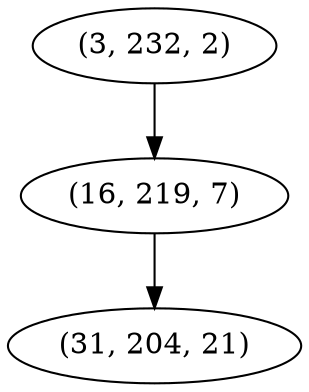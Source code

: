 digraph tree {
    "(3, 232, 2)";
    "(16, 219, 7)";
    "(31, 204, 21)";
    "(3, 232, 2)" -> "(16, 219, 7)";
    "(16, 219, 7)" -> "(31, 204, 21)";
}
